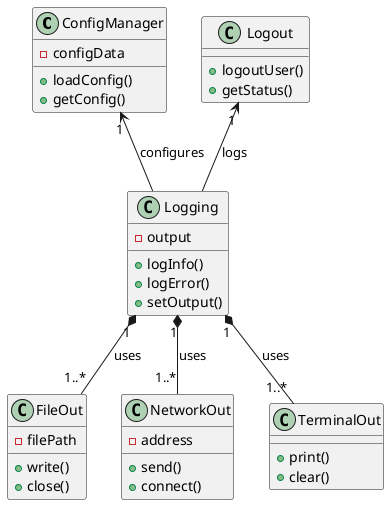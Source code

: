 @startuml

class ConfigManager {
    +loadConfig()
    +getConfig()
    -configData
}

class Logging {
    +logInfo()
    +logError()
    +setOutput()
    -output
}

class FileOut {
    +write()
    +close()
    -filePath
}

class NetworkOut {
    +send()
    +connect()
    -address
}

class TerminalOut {
    +print()
    +clear()
}

class Logout {
    +logoutUser()
    +getStatus()
}

Logging "1" *-- "1..*" FileOut : uses
Logging "1" *-- "1..*" NetworkOut : uses
Logging "1" *-- "1..*" TerminalOut : uses
ConfigManager "1" <-- Logging : configures
Logout "1" <-- Logging : logs

@enduml